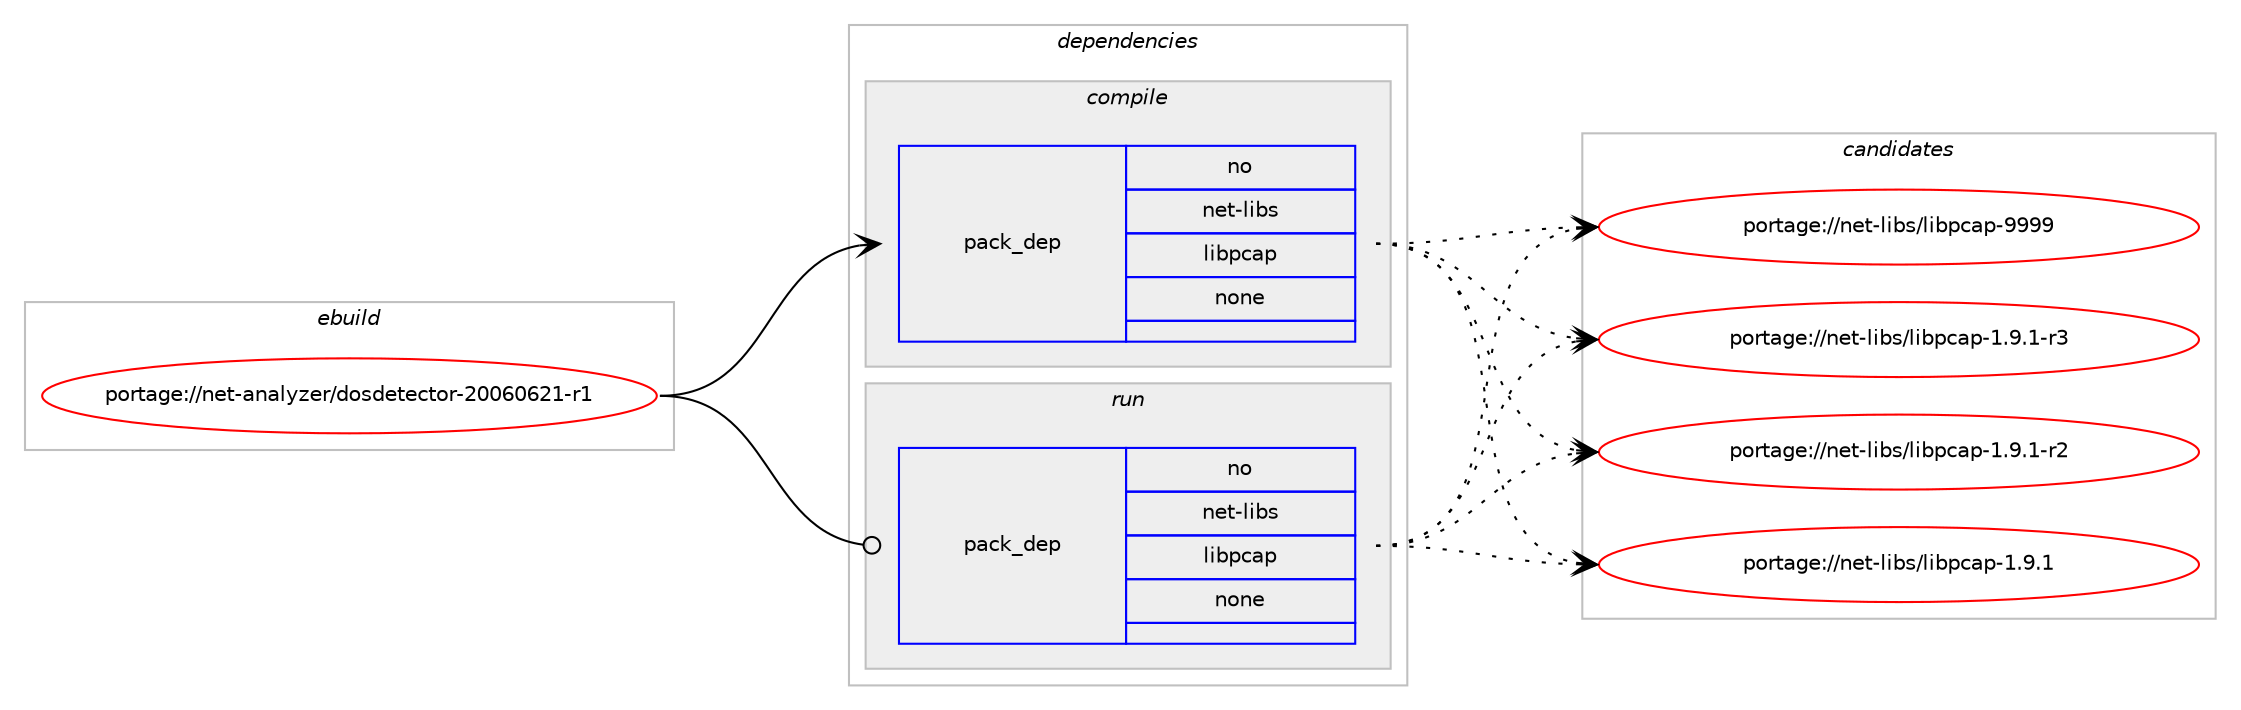 digraph prolog {

# *************
# Graph options
# *************

newrank=true;
concentrate=true;
compound=true;
graph [rankdir=LR,fontname=Helvetica,fontsize=10,ranksep=1.5];#, ranksep=2.5, nodesep=0.2];
edge  [arrowhead=vee];
node  [fontname=Helvetica,fontsize=10];

# **********
# The ebuild
# **********

subgraph cluster_leftcol {
color=gray;
rank=same;
label=<<i>ebuild</i>>;
id [label="portage://net-analyzer/dosdetector-20060621-r1", color=red, width=4, href="../net-analyzer/dosdetector-20060621-r1.svg"];
}

# ****************
# The dependencies
# ****************

subgraph cluster_midcol {
color=gray;
label=<<i>dependencies</i>>;
subgraph cluster_compile {
fillcolor="#eeeeee";
style=filled;
label=<<i>compile</i>>;
subgraph pack70689 {
dependency92770 [label=<<TABLE BORDER="0" CELLBORDER="1" CELLSPACING="0" CELLPADDING="4" WIDTH="220"><TR><TD ROWSPAN="6" CELLPADDING="30">pack_dep</TD></TR><TR><TD WIDTH="110">no</TD></TR><TR><TD>net-libs</TD></TR><TR><TD>libpcap</TD></TR><TR><TD>none</TD></TR><TR><TD></TD></TR></TABLE>>, shape=none, color=blue];
}
id:e -> dependency92770:w [weight=20,style="solid",arrowhead="vee"];
}
subgraph cluster_compileandrun {
fillcolor="#eeeeee";
style=filled;
label=<<i>compile and run</i>>;
}
subgraph cluster_run {
fillcolor="#eeeeee";
style=filled;
label=<<i>run</i>>;
subgraph pack70690 {
dependency92771 [label=<<TABLE BORDER="0" CELLBORDER="1" CELLSPACING="0" CELLPADDING="4" WIDTH="220"><TR><TD ROWSPAN="6" CELLPADDING="30">pack_dep</TD></TR><TR><TD WIDTH="110">no</TD></TR><TR><TD>net-libs</TD></TR><TR><TD>libpcap</TD></TR><TR><TD>none</TD></TR><TR><TD></TD></TR></TABLE>>, shape=none, color=blue];
}
id:e -> dependency92771:w [weight=20,style="solid",arrowhead="odot"];
}
}

# **************
# The candidates
# **************

subgraph cluster_choices {
rank=same;
color=gray;
label=<<i>candidates</i>>;

subgraph choice70689 {
color=black;
nodesep=1;
choice1101011164510810598115471081059811299971124557575757 [label="portage://net-libs/libpcap-9999", color=red, width=4,href="../net-libs/libpcap-9999.svg"];
choice1101011164510810598115471081059811299971124549465746494511451 [label="portage://net-libs/libpcap-1.9.1-r3", color=red, width=4,href="../net-libs/libpcap-1.9.1-r3.svg"];
choice1101011164510810598115471081059811299971124549465746494511450 [label="portage://net-libs/libpcap-1.9.1-r2", color=red, width=4,href="../net-libs/libpcap-1.9.1-r2.svg"];
choice110101116451081059811547108105981129997112454946574649 [label="portage://net-libs/libpcap-1.9.1", color=red, width=4,href="../net-libs/libpcap-1.9.1.svg"];
dependency92770:e -> choice1101011164510810598115471081059811299971124557575757:w [style=dotted,weight="100"];
dependency92770:e -> choice1101011164510810598115471081059811299971124549465746494511451:w [style=dotted,weight="100"];
dependency92770:e -> choice1101011164510810598115471081059811299971124549465746494511450:w [style=dotted,weight="100"];
dependency92770:e -> choice110101116451081059811547108105981129997112454946574649:w [style=dotted,weight="100"];
}
subgraph choice70690 {
color=black;
nodesep=1;
choice1101011164510810598115471081059811299971124557575757 [label="portage://net-libs/libpcap-9999", color=red, width=4,href="../net-libs/libpcap-9999.svg"];
choice1101011164510810598115471081059811299971124549465746494511451 [label="portage://net-libs/libpcap-1.9.1-r3", color=red, width=4,href="../net-libs/libpcap-1.9.1-r3.svg"];
choice1101011164510810598115471081059811299971124549465746494511450 [label="portage://net-libs/libpcap-1.9.1-r2", color=red, width=4,href="../net-libs/libpcap-1.9.1-r2.svg"];
choice110101116451081059811547108105981129997112454946574649 [label="portage://net-libs/libpcap-1.9.1", color=red, width=4,href="../net-libs/libpcap-1.9.1.svg"];
dependency92771:e -> choice1101011164510810598115471081059811299971124557575757:w [style=dotted,weight="100"];
dependency92771:e -> choice1101011164510810598115471081059811299971124549465746494511451:w [style=dotted,weight="100"];
dependency92771:e -> choice1101011164510810598115471081059811299971124549465746494511450:w [style=dotted,weight="100"];
dependency92771:e -> choice110101116451081059811547108105981129997112454946574649:w [style=dotted,weight="100"];
}
}

}
